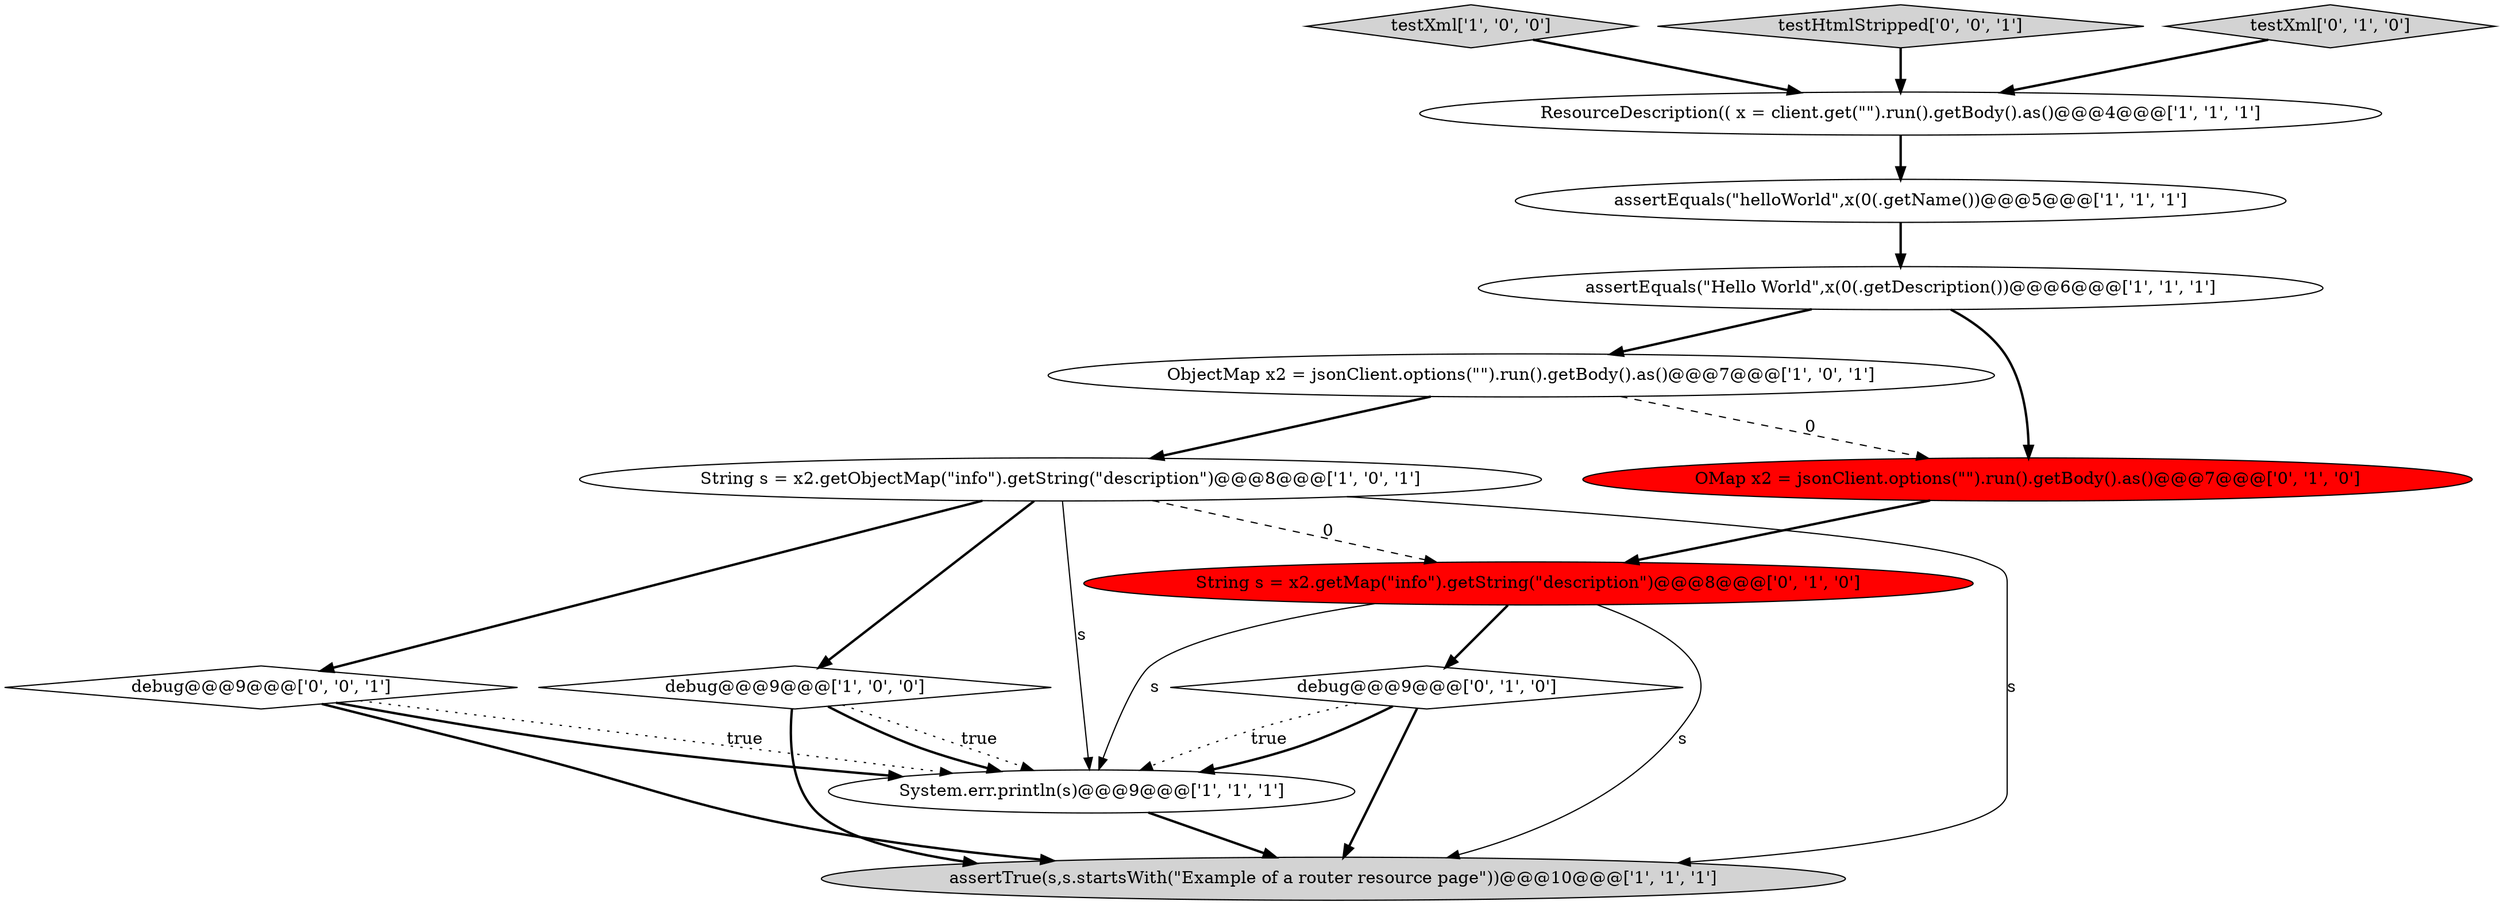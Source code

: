 digraph {
4 [style = filled, label = "testXml['1', '0', '0']", fillcolor = lightgray, shape = diamond image = "AAA0AAABBB1BBB"];
7 [style = filled, label = "assertEquals(\"Hello World\",x(0(.getDescription())@@@6@@@['1', '1', '1']", fillcolor = white, shape = ellipse image = "AAA0AAABBB1BBB"];
6 [style = filled, label = "String s = x2.getObjectMap(\"info\").getString(\"description\")@@@8@@@['1', '0', '1']", fillcolor = white, shape = ellipse image = "AAA0AAABBB1BBB"];
9 [style = filled, label = "debug@@@9@@@['0', '1', '0']", fillcolor = white, shape = diamond image = "AAA0AAABBB2BBB"];
11 [style = filled, label = "String s = x2.getMap(\"info\").getString(\"description\")@@@8@@@['0', '1', '0']", fillcolor = red, shape = ellipse image = "AAA1AAABBB2BBB"];
1 [style = filled, label = "ResourceDescription(( x = client.get(\"\").run().getBody().as()@@@4@@@['1', '1', '1']", fillcolor = white, shape = ellipse image = "AAA0AAABBB1BBB"];
12 [style = filled, label = "OMap x2 = jsonClient.options(\"\").run().getBody().as()@@@7@@@['0', '1', '0']", fillcolor = red, shape = ellipse image = "AAA1AAABBB2BBB"];
13 [style = filled, label = "testHtmlStripped['0', '0', '1']", fillcolor = lightgray, shape = diamond image = "AAA0AAABBB3BBB"];
0 [style = filled, label = "assertTrue(s,s.startsWith(\"Example of a router resource page\"))@@@10@@@['1', '1', '1']", fillcolor = lightgray, shape = ellipse image = "AAA0AAABBB1BBB"];
14 [style = filled, label = "debug@@@9@@@['0', '0', '1']", fillcolor = white, shape = diamond image = "AAA0AAABBB3BBB"];
3 [style = filled, label = "ObjectMap x2 = jsonClient.options(\"\").run().getBody().as()@@@7@@@['1', '0', '1']", fillcolor = white, shape = ellipse image = "AAA0AAABBB1BBB"];
2 [style = filled, label = "debug@@@9@@@['1', '0', '0']", fillcolor = white, shape = diamond image = "AAA0AAABBB1BBB"];
5 [style = filled, label = "System.err.println(s)@@@9@@@['1', '1', '1']", fillcolor = white, shape = ellipse image = "AAA0AAABBB1BBB"];
10 [style = filled, label = "testXml['0', '1', '0']", fillcolor = lightgray, shape = diamond image = "AAA0AAABBB2BBB"];
8 [style = filled, label = "assertEquals(\"helloWorld\",x(0(.getName())@@@5@@@['1', '1', '1']", fillcolor = white, shape = ellipse image = "AAA0AAABBB1BBB"];
6->0 [style = solid, label="s"];
1->8 [style = bold, label=""];
9->0 [style = bold, label=""];
7->12 [style = bold, label=""];
6->11 [style = dashed, label="0"];
12->11 [style = bold, label=""];
3->6 [style = bold, label=""];
11->9 [style = bold, label=""];
13->1 [style = bold, label=""];
7->3 [style = bold, label=""];
8->7 [style = bold, label=""];
6->5 [style = solid, label="s"];
6->2 [style = bold, label=""];
6->14 [style = bold, label=""];
11->5 [style = solid, label="s"];
2->0 [style = bold, label=""];
14->5 [style = dotted, label="true"];
3->12 [style = dashed, label="0"];
14->0 [style = bold, label=""];
5->0 [style = bold, label=""];
11->0 [style = solid, label="s"];
9->5 [style = bold, label=""];
4->1 [style = bold, label=""];
2->5 [style = dotted, label="true"];
10->1 [style = bold, label=""];
2->5 [style = bold, label=""];
14->5 [style = bold, label=""];
9->5 [style = dotted, label="true"];
}
